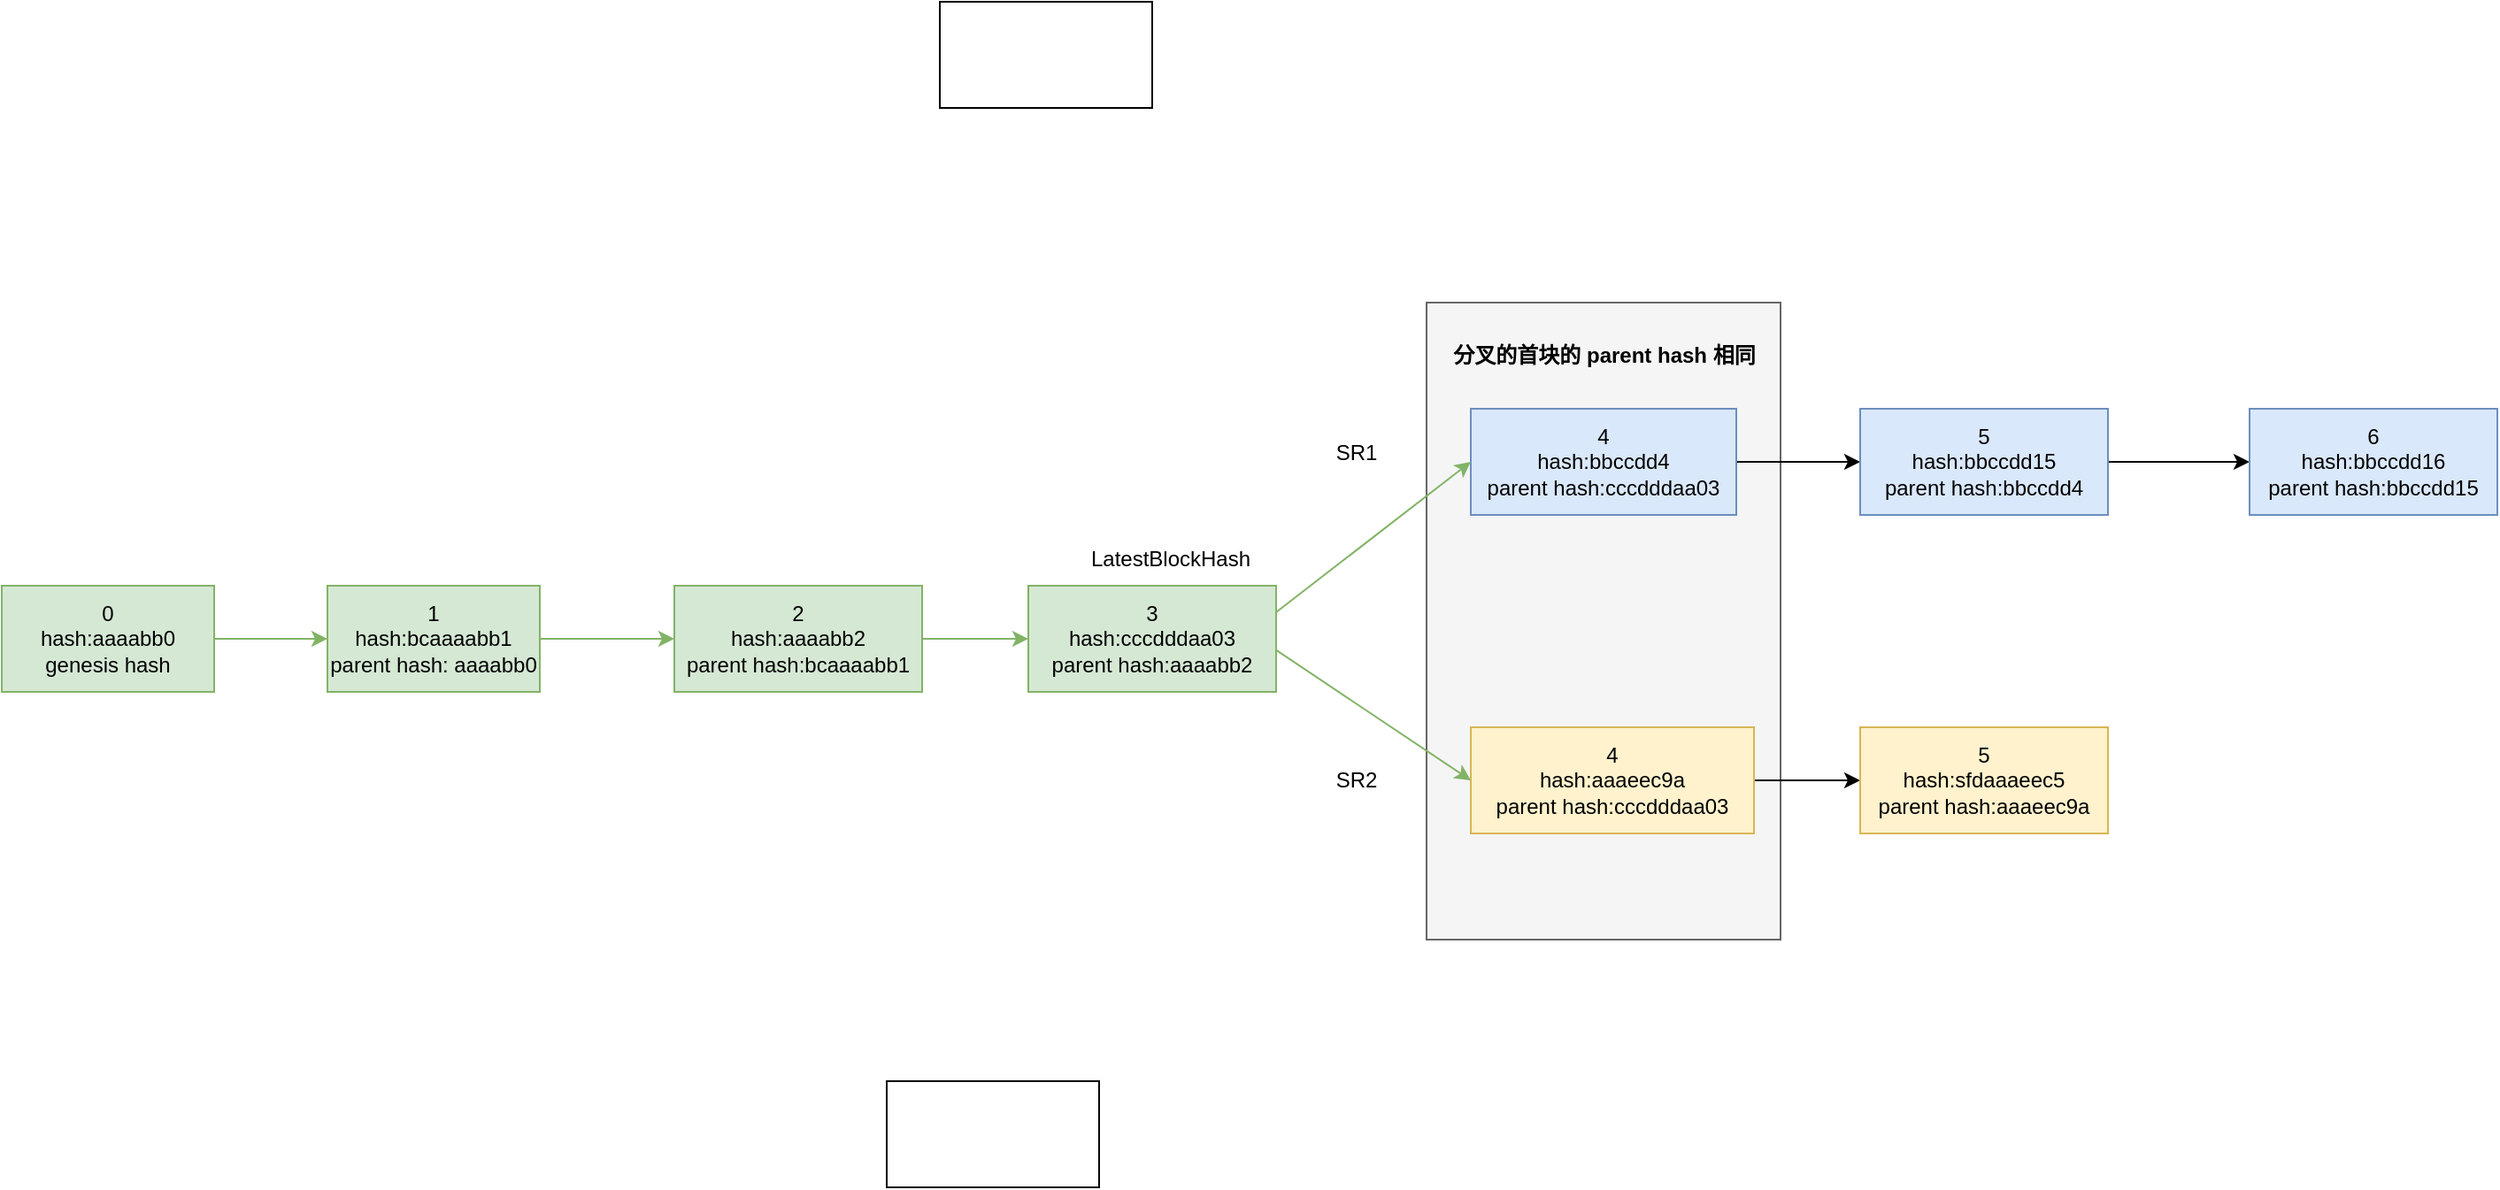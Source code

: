 <mxfile version="20.2.2" type="github">
  <diagram id="prtHgNgQTEPvFCAcTncT" name="Page-1">
    <mxGraphModel dx="1186" dy="1729" grid="1" gridSize="10" guides="1" tooltips="1" connect="1" arrows="1" fold="1" page="1" pageScale="1" pageWidth="827" pageHeight="1169" math="0" shadow="0">
      <root>
        <mxCell id="0" />
        <mxCell id="1" parent="0" />
        <mxCell id="kJdzf6EdsDRsMMQySTQ5-28" value="" style="rounded=0;whiteSpace=wrap;html=1;fillColor=#f5f5f5;fontColor=#333333;strokeColor=#666666;" parent="1" vertex="1">
          <mxGeometry x="1035" y="-10" width="200" height="360" as="geometry" />
        </mxCell>
        <mxCell id="kJdzf6EdsDRsMMQySTQ5-7" value="" style="edgeStyle=orthogonalEdgeStyle;rounded=0;orthogonalLoop=1;jettySize=auto;html=1;fillColor=#d5e8d4;strokeColor=#82b366;" parent="1" source="kJdzf6EdsDRsMMQySTQ5-5" target="kJdzf6EdsDRsMMQySTQ5-6" edge="1">
          <mxGeometry relative="1" as="geometry" />
        </mxCell>
        <mxCell id="kJdzf6EdsDRsMMQySTQ5-5" value="0&lt;br&gt;hash:aaaabb0&lt;br&gt;genesis hash" style="rounded=0;whiteSpace=wrap;html=1;fillColor=#d5e8d4;strokeColor=#82b366;" parent="1" vertex="1">
          <mxGeometry x="230" y="150" width="120" height="60" as="geometry" />
        </mxCell>
        <mxCell id="kJdzf6EdsDRsMMQySTQ5-9" value="" style="edgeStyle=orthogonalEdgeStyle;rounded=0;orthogonalLoop=1;jettySize=auto;html=1;fillColor=#d5e8d4;strokeColor=#82b366;" parent="1" source="kJdzf6EdsDRsMMQySTQ5-6" target="kJdzf6EdsDRsMMQySTQ5-8" edge="1">
          <mxGeometry relative="1" as="geometry" />
        </mxCell>
        <mxCell id="kJdzf6EdsDRsMMQySTQ5-6" value="1&lt;br&gt;hash:bcaaaabb1&lt;br&gt;parent hash: aaaabb0" style="rounded=0;whiteSpace=wrap;html=1;fillColor=#d5e8d4;strokeColor=#82b366;" parent="1" vertex="1">
          <mxGeometry x="414" y="150" width="120" height="60" as="geometry" />
        </mxCell>
        <mxCell id="kJdzf6EdsDRsMMQySTQ5-11" value="" style="edgeStyle=orthogonalEdgeStyle;rounded=0;orthogonalLoop=1;jettySize=auto;html=1;fillColor=#d5e8d4;strokeColor=#82b366;" parent="1" source="kJdzf6EdsDRsMMQySTQ5-8" target="kJdzf6EdsDRsMMQySTQ5-10" edge="1">
          <mxGeometry relative="1" as="geometry" />
        </mxCell>
        <mxCell id="kJdzf6EdsDRsMMQySTQ5-8" value="2&lt;br&gt;hash:aaaabb2&lt;br&gt;parent hash:bcaaaabb1" style="rounded=0;whiteSpace=wrap;html=1;fillColor=#d5e8d4;strokeColor=#82b366;" parent="1" vertex="1">
          <mxGeometry x="610" y="150" width="140" height="60" as="geometry" />
        </mxCell>
        <mxCell id="kJdzf6EdsDRsMMQySTQ5-10" value="3&lt;br&gt;hash:cccdddaa03&lt;br&gt;parent hash:aaaabb2" style="rounded=0;whiteSpace=wrap;html=1;fillColor=#d5e8d4;strokeColor=#82b366;" parent="1" vertex="1">
          <mxGeometry x="810" y="150" width="140" height="60" as="geometry" />
        </mxCell>
        <mxCell id="kJdzf6EdsDRsMMQySTQ5-20" value="" style="edgeStyle=orthogonalEdgeStyle;rounded=0;orthogonalLoop=1;jettySize=auto;html=1;" parent="1" source="kJdzf6EdsDRsMMQySTQ5-12" target="kJdzf6EdsDRsMMQySTQ5-19" edge="1">
          <mxGeometry relative="1" as="geometry" />
        </mxCell>
        <mxCell id="kJdzf6EdsDRsMMQySTQ5-12" value="4&lt;br&gt;hash:bbccdd4&lt;br&gt;parent hash:cccdddaa03" style="rounded=0;whiteSpace=wrap;html=1;fillColor=#dae8fc;strokeColor=#6c8ebf;" parent="1" vertex="1">
          <mxGeometry x="1060" y="50" width="150" height="60" as="geometry" />
        </mxCell>
        <mxCell id="kJdzf6EdsDRsMMQySTQ5-16" value="" style="endArrow=classic;html=1;rounded=0;exitX=1;exitY=0.25;exitDx=0;exitDy=0;entryX=0;entryY=0.5;entryDx=0;entryDy=0;fillColor=#d5e8d4;strokeColor=#82b366;" parent="1" source="kJdzf6EdsDRsMMQySTQ5-10" target="kJdzf6EdsDRsMMQySTQ5-12" edge="1">
          <mxGeometry width="50" height="50" relative="1" as="geometry">
            <mxPoint x="970" y="120" as="sourcePoint" />
            <mxPoint x="1020" y="70" as="targetPoint" />
          </mxGeometry>
        </mxCell>
        <mxCell id="kJdzf6EdsDRsMMQySTQ5-22" value="" style="edgeStyle=orthogonalEdgeStyle;rounded=0;orthogonalLoop=1;jettySize=auto;html=1;" parent="1" source="kJdzf6EdsDRsMMQySTQ5-17" target="kJdzf6EdsDRsMMQySTQ5-21" edge="1">
          <mxGeometry relative="1" as="geometry" />
        </mxCell>
        <mxCell id="kJdzf6EdsDRsMMQySTQ5-17" value="4&lt;br&gt;hash:aaaeec9a&lt;br&gt;parent hash:cccdddaa03" style="rounded=0;whiteSpace=wrap;html=1;fillColor=#fff2cc;strokeColor=#d6b656;" parent="1" vertex="1">
          <mxGeometry x="1060" y="230" width="160" height="60" as="geometry" />
        </mxCell>
        <mxCell id="kJdzf6EdsDRsMMQySTQ5-18" value="" style="endArrow=classic;html=1;rounded=0;exitX=0.997;exitY=0.601;exitDx=0;exitDy=0;entryX=0;entryY=0.5;entryDx=0;entryDy=0;exitPerimeter=0;fillColor=#d5e8d4;strokeColor=#82b366;" parent="1" source="kJdzf6EdsDRsMMQySTQ5-10" target="kJdzf6EdsDRsMMQySTQ5-17" edge="1">
          <mxGeometry width="50" height="50" relative="1" as="geometry">
            <mxPoint x="960" y="175" as="sourcePoint" />
            <mxPoint x="1030" y="80" as="targetPoint" />
          </mxGeometry>
        </mxCell>
        <mxCell id="kJdzf6EdsDRsMMQySTQ5-24" value="" style="edgeStyle=orthogonalEdgeStyle;rounded=0;orthogonalLoop=1;jettySize=auto;html=1;" parent="1" source="kJdzf6EdsDRsMMQySTQ5-19" target="kJdzf6EdsDRsMMQySTQ5-23" edge="1">
          <mxGeometry relative="1" as="geometry" />
        </mxCell>
        <mxCell id="kJdzf6EdsDRsMMQySTQ5-19" value="5&lt;br&gt;hash:bbccdd15&lt;br&gt;parent hash:bbccdd4" style="rounded=0;whiteSpace=wrap;html=1;fillColor=#dae8fc;strokeColor=#6c8ebf;" parent="1" vertex="1">
          <mxGeometry x="1280" y="50" width="140" height="60" as="geometry" />
        </mxCell>
        <mxCell id="kJdzf6EdsDRsMMQySTQ5-21" value="5&lt;br&gt;hash:sfdaaaeec5&lt;br&gt;parent hash:aaaeec9a" style="rounded=0;whiteSpace=wrap;html=1;fillColor=#fff2cc;strokeColor=#d6b656;" parent="1" vertex="1">
          <mxGeometry x="1280" y="230" width="140" height="60" as="geometry" />
        </mxCell>
        <mxCell id="kJdzf6EdsDRsMMQySTQ5-23" value="6&lt;br&gt;hash:bbccdd16&lt;br&gt;parent hash:bbccdd15" style="rounded=0;whiteSpace=wrap;html=1;fillColor=#dae8fc;strokeColor=#6c8ebf;" parent="1" vertex="1">
          <mxGeometry x="1500" y="50" width="140" height="60" as="geometry" />
        </mxCell>
        <mxCell id="kJdzf6EdsDRsMMQySTQ5-25" value="LatestBlockHash" style="text;html=1;align=center;verticalAlign=middle;resizable=0;points=[];autosize=1;strokeColor=none;fillColor=none;" parent="1" vertex="1">
          <mxGeometry x="835" y="120" width="110" height="30" as="geometry" />
        </mxCell>
        <mxCell id="kJdzf6EdsDRsMMQySTQ5-29" value="&lt;b&gt;分叉的首块的 parent hash 相同&lt;/b&gt;" style="text;html=1;align=center;verticalAlign=middle;resizable=0;points=[];autosize=1;strokeColor=none;fillColor=none;" parent="1" vertex="1">
          <mxGeometry x="1040" y="5" width="190" height="30" as="geometry" />
        </mxCell>
        <mxCell id="kJdzf6EdsDRsMMQySTQ5-32" value="SR1" style="text;html=1;align=center;verticalAlign=middle;resizable=0;points=[];autosize=1;strokeColor=none;fillColor=none;" parent="1" vertex="1">
          <mxGeometry x="970" y="60" width="50" height="30" as="geometry" />
        </mxCell>
        <mxCell id="kJdzf6EdsDRsMMQySTQ5-33" value="SR2" style="text;html=1;align=center;verticalAlign=middle;resizable=0;points=[];autosize=1;strokeColor=none;fillColor=none;" parent="1" vertex="1">
          <mxGeometry x="970" y="245" width="50" height="30" as="geometry" />
        </mxCell>
        <mxCell id="vRsMsjd0Hp8iYGK9Lagd-1" value="" style="rounded=0;whiteSpace=wrap;html=1;" vertex="1" parent="1">
          <mxGeometry x="760" y="-180" width="120" height="60" as="geometry" />
        </mxCell>
        <mxCell id="vRsMsjd0Hp8iYGK9Lagd-2" value="" style="rounded=0;whiteSpace=wrap;html=1;" vertex="1" parent="1">
          <mxGeometry x="730" y="430" width="120" height="60" as="geometry" />
        </mxCell>
      </root>
    </mxGraphModel>
  </diagram>
</mxfile>
